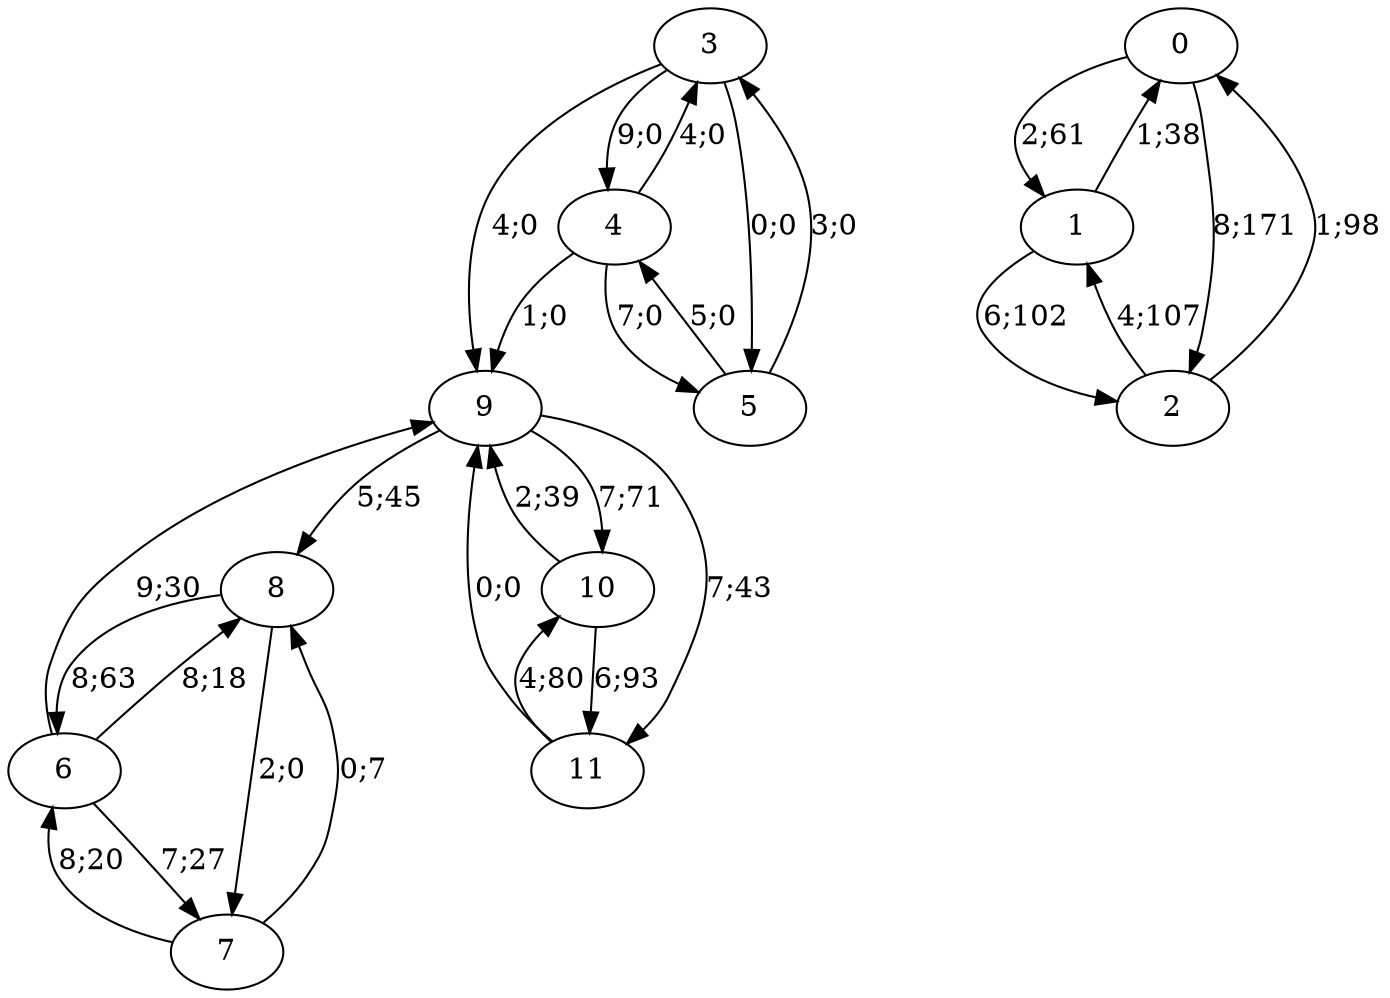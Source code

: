 digraph graph1548 {




















9 -> 8 [color=black,label="5;45"]
9 -> 10 [color=black,label="7;71"]
9 -> 11 [color=black,label="7;43"]


10 -> 9 [color=black,label="2;39"]
10 -> 11 [color=black,label="6;93"]


11 -> 9 [color=black,label="0;0"]
11 -> 10 [color=black,label="4;80"]














6 -> 9 [color=black,label="9;30"]
6 -> 7 [color=black,label="7;27"]
6 -> 8 [color=black,label="8;18"]


7 -> 6 [color=black,label="8;20"]
7 -> 8 [color=black,label="0;7"]


8 -> 6 [color=black,label="8;63"]
8 -> 7 [color=black,label="2;0"]








0 -> 1 [color=black,label="2;61"]
0 -> 2 [color=black,label="8;171"]


1 -> 0 [color=black,label="1;38"]
1 -> 2 [color=black,label="6;102"]


2 -> 0 [color=black,label="1;98"]
2 -> 1 [color=black,label="4;107"]


























3 -> 9 [color=black,label="4;0"]
3 -> 4 [color=black,label="9;0"]
3 -> 5 [color=black,label="0;0"]


4 -> 9 [color=black,label="1;0"]
4 -> 3 [color=black,label="4;0"]
4 -> 5 [color=black,label="7;0"]


5 -> 3 [color=black,label="3;0"]
5 -> 4 [color=black,label="5;0"]













}